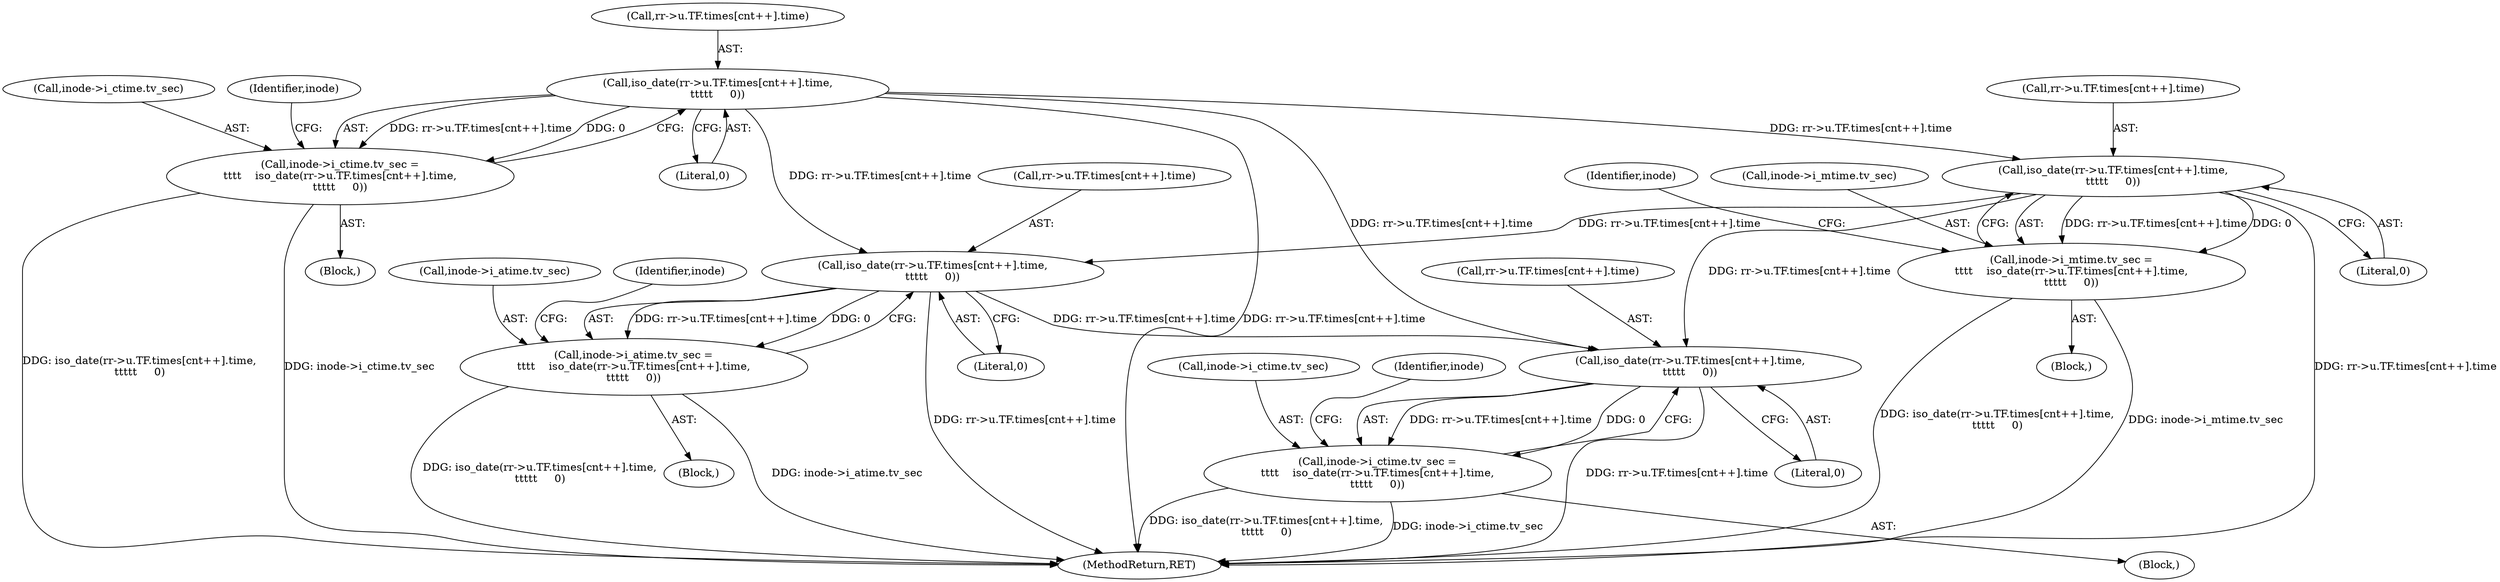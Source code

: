digraph "0_linux_4e2024624e678f0ebb916e6192bd23c1f9fdf696@pointer" {
"1000456" [label="(Call,iso_date(rr->u.TF.times[cnt++].time,\n\t\t\t\t\t     0))"];
"1000450" [label="(Call,inode->i_ctime.tv_sec =\n\t\t\t\t    iso_date(rr->u.TF.times[cnt++].time,\n\t\t\t\t\t     0))"];
"1000494" [label="(Call,iso_date(rr->u.TF.times[cnt++].time,\n\t\t\t\t\t     0))"];
"1000488" [label="(Call,inode->i_mtime.tv_sec =\n\t\t\t\t    iso_date(rr->u.TF.times[cnt++].time,\n\t\t\t\t\t     0))"];
"1000532" [label="(Call,iso_date(rr->u.TF.times[cnt++].time,\n\t\t\t\t\t     0))"];
"1000526" [label="(Call,inode->i_atime.tv_sec =\n\t\t\t\t    iso_date(rr->u.TF.times[cnt++].time,\n\t\t\t\t\t     0))"];
"1000570" [label="(Call,iso_date(rr->u.TF.times[cnt++].time,\n\t\t\t\t\t     0))"];
"1000564" [label="(Call,inode->i_ctime.tv_sec =\n\t\t\t\t    iso_date(rr->u.TF.times[cnt++].time,\n\t\t\t\t\t     0))"];
"1000457" [label="(Call,rr->u.TF.times[cnt++].time)"];
"1000487" [label="(Block,)"];
"1000494" [label="(Call,iso_date(rr->u.TF.times[cnt++].time,\n\t\t\t\t\t     0))"];
"1000473" [label="(Identifier,inode)"];
"1000526" [label="(Call,inode->i_atime.tv_sec =\n\t\t\t\t    iso_date(rr->u.TF.times[cnt++].time,\n\t\t\t\t\t     0))"];
"1000495" [label="(Call,rr->u.TF.times[cnt++].time)"];
"1000563" [label="(Block,)"];
"1000545" [label="(Literal,0)"];
"1000532" [label="(Call,iso_date(rr->u.TF.times[cnt++].time,\n\t\t\t\t\t     0))"];
"1000451" [label="(Call,inode->i_ctime.tv_sec)"];
"1000533" [label="(Call,rr->u.TF.times[cnt++].time)"];
"1000488" [label="(Call,inode->i_mtime.tv_sec =\n\t\t\t\t    iso_date(rr->u.TF.times[cnt++].time,\n\t\t\t\t\t     0))"];
"1000511" [label="(Identifier,inode)"];
"1000527" [label="(Call,inode->i_atime.tv_sec)"];
"1001009" [label="(MethodReturn,RET)"];
"1000450" [label="(Call,inode->i_ctime.tv_sec =\n\t\t\t\t    iso_date(rr->u.TF.times[cnt++].time,\n\t\t\t\t\t     0))"];
"1000583" [label="(Literal,0)"];
"1000565" [label="(Call,inode->i_ctime.tv_sec)"];
"1000564" [label="(Call,inode->i_ctime.tv_sec =\n\t\t\t\t    iso_date(rr->u.TF.times[cnt++].time,\n\t\t\t\t\t     0))"];
"1000469" [label="(Literal,0)"];
"1000525" [label="(Block,)"];
"1000570" [label="(Call,iso_date(rr->u.TF.times[cnt++].time,\n\t\t\t\t\t     0))"];
"1000456" [label="(Call,iso_date(rr->u.TF.times[cnt++].time,\n\t\t\t\t\t     0))"];
"1000571" [label="(Call,rr->u.TF.times[cnt++].time)"];
"1000587" [label="(Identifier,inode)"];
"1000549" [label="(Identifier,inode)"];
"1000507" [label="(Literal,0)"];
"1000449" [label="(Block,)"];
"1000489" [label="(Call,inode->i_mtime.tv_sec)"];
"1000456" -> "1000450"  [label="AST: "];
"1000456" -> "1000469"  [label="CFG: "];
"1000457" -> "1000456"  [label="AST: "];
"1000469" -> "1000456"  [label="AST: "];
"1000450" -> "1000456"  [label="CFG: "];
"1000456" -> "1001009"  [label="DDG: rr->u.TF.times[cnt++].time"];
"1000456" -> "1000450"  [label="DDG: rr->u.TF.times[cnt++].time"];
"1000456" -> "1000450"  [label="DDG: 0"];
"1000456" -> "1000494"  [label="DDG: rr->u.TF.times[cnt++].time"];
"1000456" -> "1000532"  [label="DDG: rr->u.TF.times[cnt++].time"];
"1000456" -> "1000570"  [label="DDG: rr->u.TF.times[cnt++].time"];
"1000450" -> "1000449"  [label="AST: "];
"1000451" -> "1000450"  [label="AST: "];
"1000473" -> "1000450"  [label="CFG: "];
"1000450" -> "1001009"  [label="DDG: inode->i_ctime.tv_sec"];
"1000450" -> "1001009"  [label="DDG: iso_date(rr->u.TF.times[cnt++].time,\n\t\t\t\t\t     0)"];
"1000494" -> "1000488"  [label="AST: "];
"1000494" -> "1000507"  [label="CFG: "];
"1000495" -> "1000494"  [label="AST: "];
"1000507" -> "1000494"  [label="AST: "];
"1000488" -> "1000494"  [label="CFG: "];
"1000494" -> "1001009"  [label="DDG: rr->u.TF.times[cnt++].time"];
"1000494" -> "1000488"  [label="DDG: rr->u.TF.times[cnt++].time"];
"1000494" -> "1000488"  [label="DDG: 0"];
"1000494" -> "1000532"  [label="DDG: rr->u.TF.times[cnt++].time"];
"1000494" -> "1000570"  [label="DDG: rr->u.TF.times[cnt++].time"];
"1000488" -> "1000487"  [label="AST: "];
"1000489" -> "1000488"  [label="AST: "];
"1000511" -> "1000488"  [label="CFG: "];
"1000488" -> "1001009"  [label="DDG: inode->i_mtime.tv_sec"];
"1000488" -> "1001009"  [label="DDG: iso_date(rr->u.TF.times[cnt++].time,\n\t\t\t\t\t     0)"];
"1000532" -> "1000526"  [label="AST: "];
"1000532" -> "1000545"  [label="CFG: "];
"1000533" -> "1000532"  [label="AST: "];
"1000545" -> "1000532"  [label="AST: "];
"1000526" -> "1000532"  [label="CFG: "];
"1000532" -> "1001009"  [label="DDG: rr->u.TF.times[cnt++].time"];
"1000532" -> "1000526"  [label="DDG: rr->u.TF.times[cnt++].time"];
"1000532" -> "1000526"  [label="DDG: 0"];
"1000532" -> "1000570"  [label="DDG: rr->u.TF.times[cnt++].time"];
"1000526" -> "1000525"  [label="AST: "];
"1000527" -> "1000526"  [label="AST: "];
"1000549" -> "1000526"  [label="CFG: "];
"1000526" -> "1001009"  [label="DDG: inode->i_atime.tv_sec"];
"1000526" -> "1001009"  [label="DDG: iso_date(rr->u.TF.times[cnt++].time,\n\t\t\t\t\t     0)"];
"1000570" -> "1000564"  [label="AST: "];
"1000570" -> "1000583"  [label="CFG: "];
"1000571" -> "1000570"  [label="AST: "];
"1000583" -> "1000570"  [label="AST: "];
"1000564" -> "1000570"  [label="CFG: "];
"1000570" -> "1001009"  [label="DDG: rr->u.TF.times[cnt++].time"];
"1000570" -> "1000564"  [label="DDG: rr->u.TF.times[cnt++].time"];
"1000570" -> "1000564"  [label="DDG: 0"];
"1000564" -> "1000563"  [label="AST: "];
"1000565" -> "1000564"  [label="AST: "];
"1000587" -> "1000564"  [label="CFG: "];
"1000564" -> "1001009"  [label="DDG: inode->i_ctime.tv_sec"];
"1000564" -> "1001009"  [label="DDG: iso_date(rr->u.TF.times[cnt++].time,\n\t\t\t\t\t     0)"];
}
